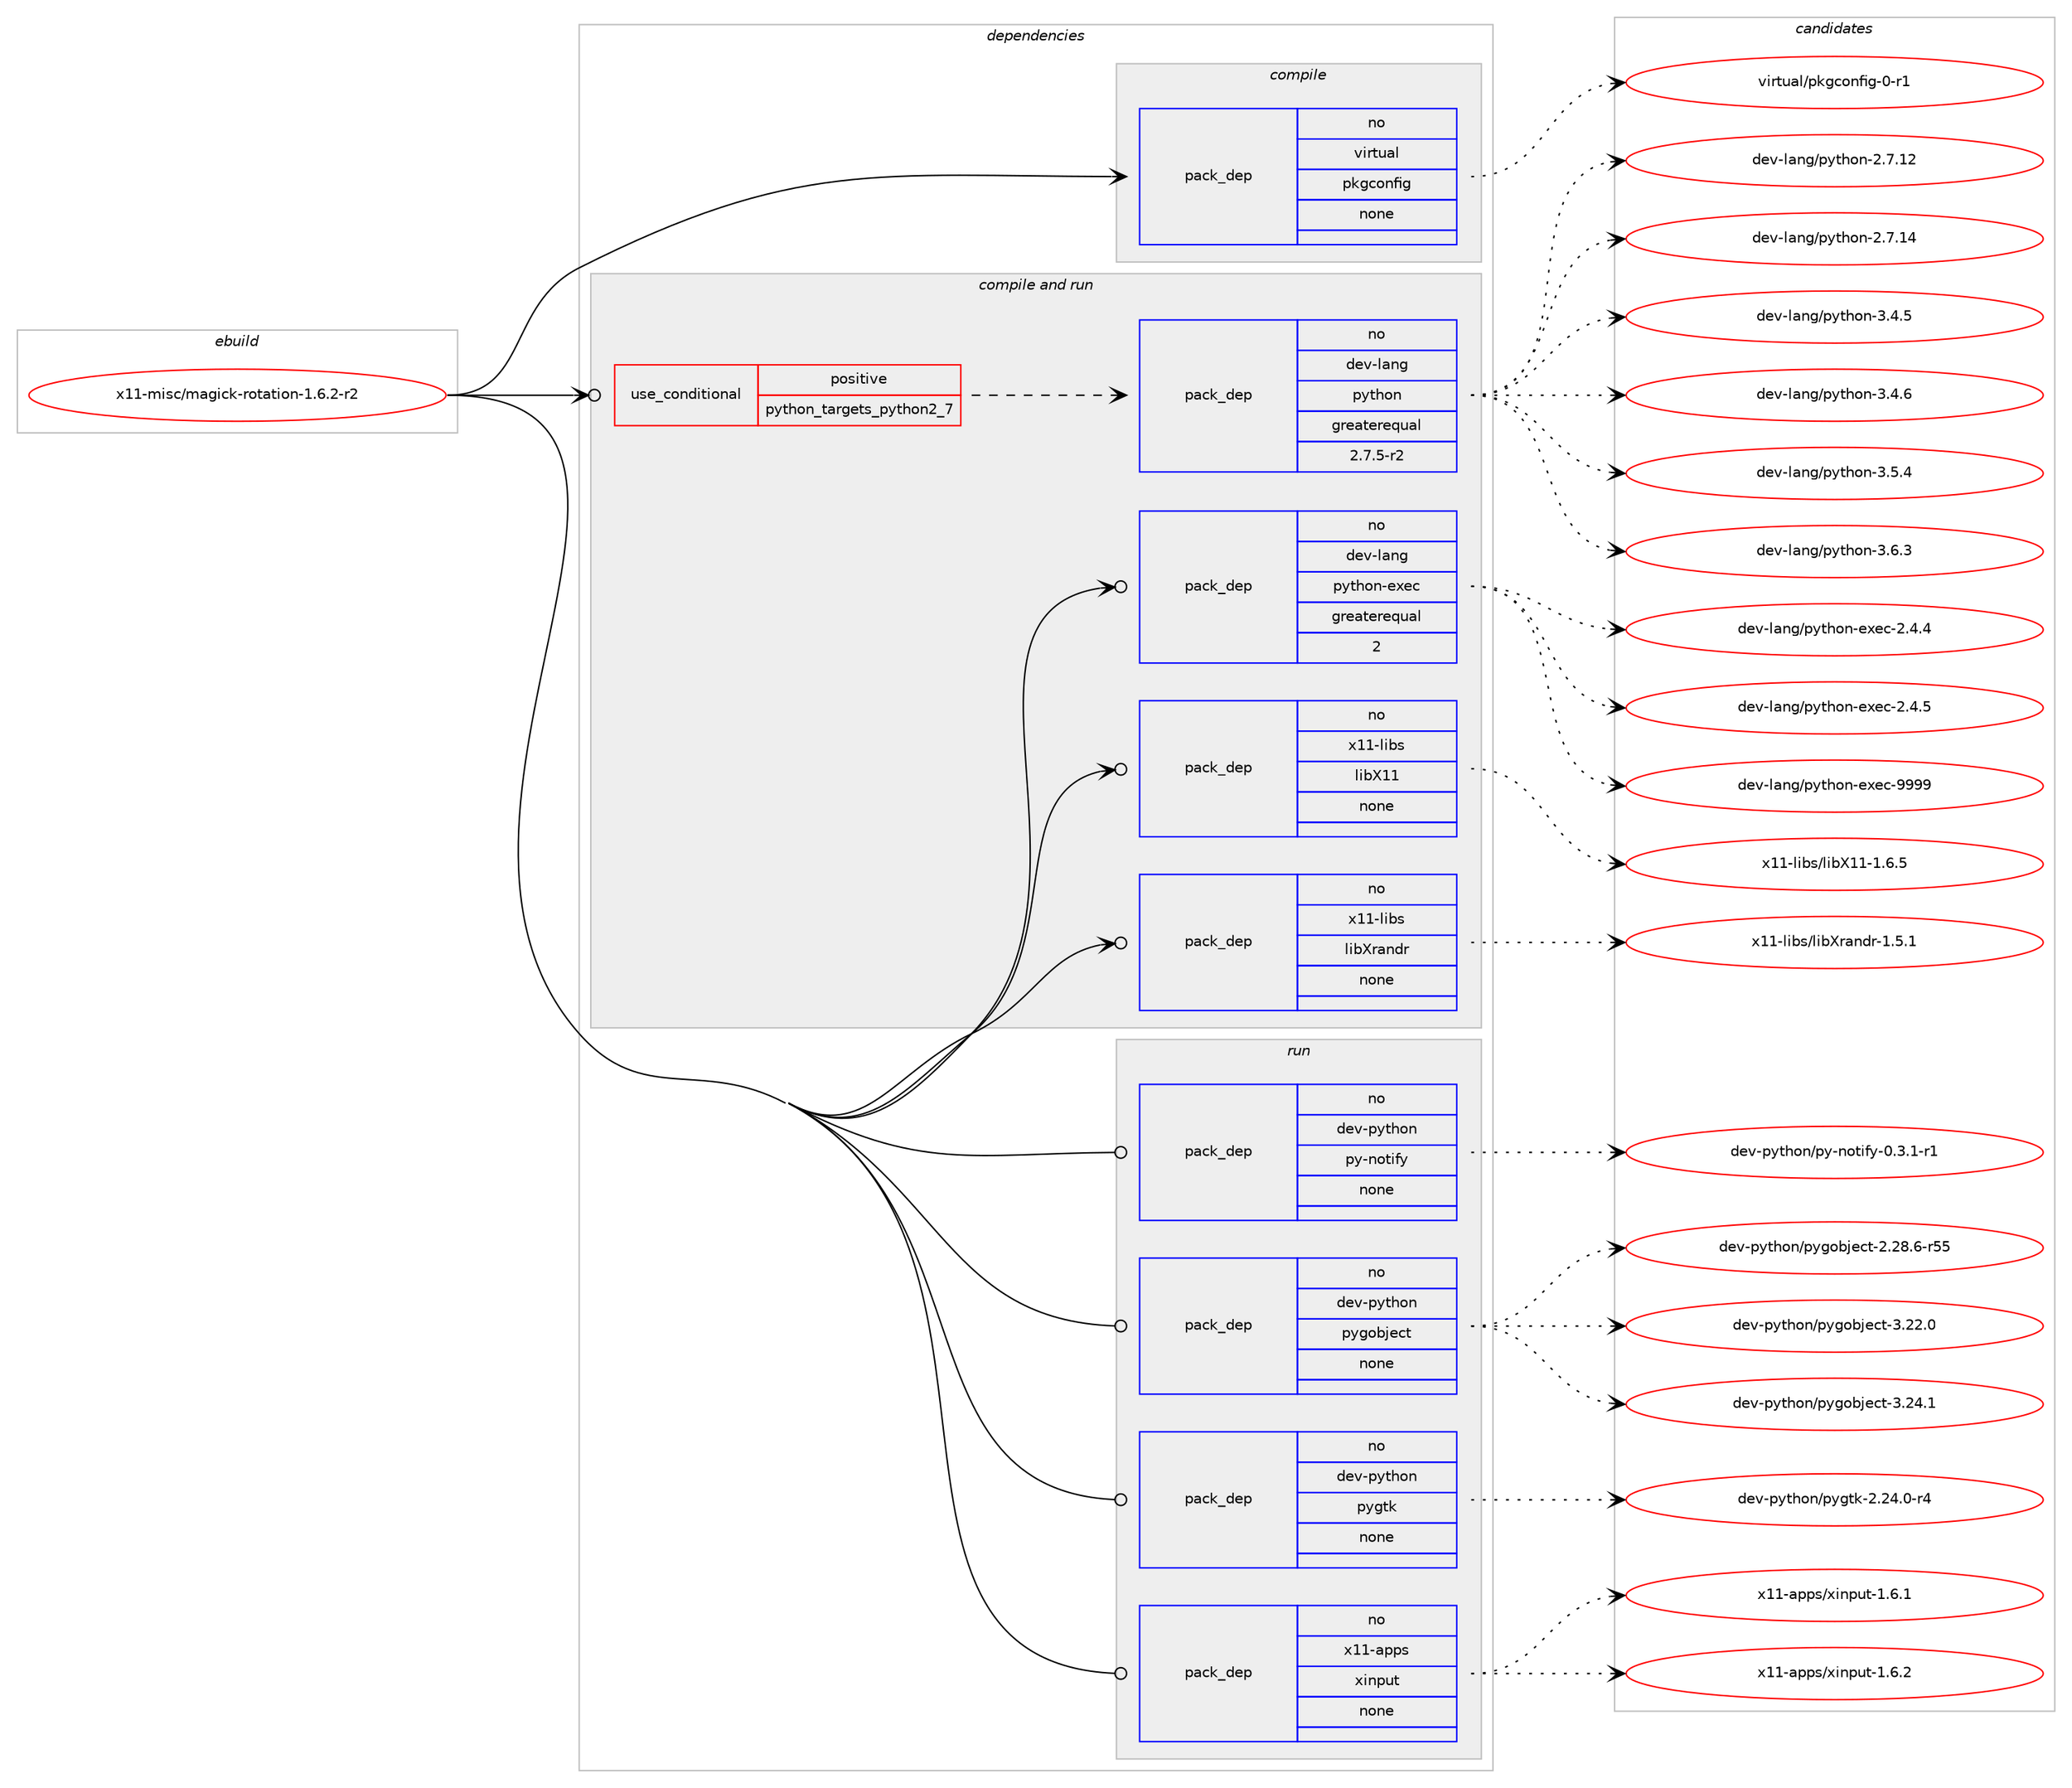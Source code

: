 digraph prolog {

# *************
# Graph options
# *************

newrank=true;
concentrate=true;
compound=true;
graph [rankdir=LR,fontname=Helvetica,fontsize=10,ranksep=1.5];#, ranksep=2.5, nodesep=0.2];
edge  [arrowhead=vee];
node  [fontname=Helvetica,fontsize=10];

# **********
# The ebuild
# **********

subgraph cluster_leftcol {
color=gray;
rank=same;
label=<<i>ebuild</i>>;
id [label="x11-misc/magick-rotation-1.6.2-r2", color=red, width=4, href="../x11-misc/magick-rotation-1.6.2-r2.svg"];
}

# ****************
# The dependencies
# ****************

subgraph cluster_midcol {
color=gray;
label=<<i>dependencies</i>>;
subgraph cluster_compile {
fillcolor="#eeeeee";
style=filled;
label=<<i>compile</i>>;
subgraph pack389917 {
dependency522898 [label=<<TABLE BORDER="0" CELLBORDER="1" CELLSPACING="0" CELLPADDING="4" WIDTH="220"><TR><TD ROWSPAN="6" CELLPADDING="30">pack_dep</TD></TR><TR><TD WIDTH="110">no</TD></TR><TR><TD>virtual</TD></TR><TR><TD>pkgconfig</TD></TR><TR><TD>none</TD></TR><TR><TD></TD></TR></TABLE>>, shape=none, color=blue];
}
id:e -> dependency522898:w [weight=20,style="solid",arrowhead="vee"];
}
subgraph cluster_compileandrun {
fillcolor="#eeeeee";
style=filled;
label=<<i>compile and run</i>>;
subgraph cond123166 {
dependency522899 [label=<<TABLE BORDER="0" CELLBORDER="1" CELLSPACING="0" CELLPADDING="4"><TR><TD ROWSPAN="3" CELLPADDING="10">use_conditional</TD></TR><TR><TD>positive</TD></TR><TR><TD>python_targets_python2_7</TD></TR></TABLE>>, shape=none, color=red];
subgraph pack389918 {
dependency522900 [label=<<TABLE BORDER="0" CELLBORDER="1" CELLSPACING="0" CELLPADDING="4" WIDTH="220"><TR><TD ROWSPAN="6" CELLPADDING="30">pack_dep</TD></TR><TR><TD WIDTH="110">no</TD></TR><TR><TD>dev-lang</TD></TR><TR><TD>python</TD></TR><TR><TD>greaterequal</TD></TR><TR><TD>2.7.5-r2</TD></TR></TABLE>>, shape=none, color=blue];
}
dependency522899:e -> dependency522900:w [weight=20,style="dashed",arrowhead="vee"];
}
id:e -> dependency522899:w [weight=20,style="solid",arrowhead="odotvee"];
subgraph pack389919 {
dependency522901 [label=<<TABLE BORDER="0" CELLBORDER="1" CELLSPACING="0" CELLPADDING="4" WIDTH="220"><TR><TD ROWSPAN="6" CELLPADDING="30">pack_dep</TD></TR><TR><TD WIDTH="110">no</TD></TR><TR><TD>dev-lang</TD></TR><TR><TD>python-exec</TD></TR><TR><TD>greaterequal</TD></TR><TR><TD>2</TD></TR></TABLE>>, shape=none, color=blue];
}
id:e -> dependency522901:w [weight=20,style="solid",arrowhead="odotvee"];
subgraph pack389920 {
dependency522902 [label=<<TABLE BORDER="0" CELLBORDER="1" CELLSPACING="0" CELLPADDING="4" WIDTH="220"><TR><TD ROWSPAN="6" CELLPADDING="30">pack_dep</TD></TR><TR><TD WIDTH="110">no</TD></TR><TR><TD>x11-libs</TD></TR><TR><TD>libX11</TD></TR><TR><TD>none</TD></TR><TR><TD></TD></TR></TABLE>>, shape=none, color=blue];
}
id:e -> dependency522902:w [weight=20,style="solid",arrowhead="odotvee"];
subgraph pack389921 {
dependency522903 [label=<<TABLE BORDER="0" CELLBORDER="1" CELLSPACING="0" CELLPADDING="4" WIDTH="220"><TR><TD ROWSPAN="6" CELLPADDING="30">pack_dep</TD></TR><TR><TD WIDTH="110">no</TD></TR><TR><TD>x11-libs</TD></TR><TR><TD>libXrandr</TD></TR><TR><TD>none</TD></TR><TR><TD></TD></TR></TABLE>>, shape=none, color=blue];
}
id:e -> dependency522903:w [weight=20,style="solid",arrowhead="odotvee"];
}
subgraph cluster_run {
fillcolor="#eeeeee";
style=filled;
label=<<i>run</i>>;
subgraph pack389922 {
dependency522904 [label=<<TABLE BORDER="0" CELLBORDER="1" CELLSPACING="0" CELLPADDING="4" WIDTH="220"><TR><TD ROWSPAN="6" CELLPADDING="30">pack_dep</TD></TR><TR><TD WIDTH="110">no</TD></TR><TR><TD>dev-python</TD></TR><TR><TD>py-notify</TD></TR><TR><TD>none</TD></TR><TR><TD></TD></TR></TABLE>>, shape=none, color=blue];
}
id:e -> dependency522904:w [weight=20,style="solid",arrowhead="odot"];
subgraph pack389923 {
dependency522905 [label=<<TABLE BORDER="0" CELLBORDER="1" CELLSPACING="0" CELLPADDING="4" WIDTH="220"><TR><TD ROWSPAN="6" CELLPADDING="30">pack_dep</TD></TR><TR><TD WIDTH="110">no</TD></TR><TR><TD>dev-python</TD></TR><TR><TD>pygobject</TD></TR><TR><TD>none</TD></TR><TR><TD></TD></TR></TABLE>>, shape=none, color=blue];
}
id:e -> dependency522905:w [weight=20,style="solid",arrowhead="odot"];
subgraph pack389924 {
dependency522906 [label=<<TABLE BORDER="0" CELLBORDER="1" CELLSPACING="0" CELLPADDING="4" WIDTH="220"><TR><TD ROWSPAN="6" CELLPADDING="30">pack_dep</TD></TR><TR><TD WIDTH="110">no</TD></TR><TR><TD>dev-python</TD></TR><TR><TD>pygtk</TD></TR><TR><TD>none</TD></TR><TR><TD></TD></TR></TABLE>>, shape=none, color=blue];
}
id:e -> dependency522906:w [weight=20,style="solid",arrowhead="odot"];
subgraph pack389925 {
dependency522907 [label=<<TABLE BORDER="0" CELLBORDER="1" CELLSPACING="0" CELLPADDING="4" WIDTH="220"><TR><TD ROWSPAN="6" CELLPADDING="30">pack_dep</TD></TR><TR><TD WIDTH="110">no</TD></TR><TR><TD>x11-apps</TD></TR><TR><TD>xinput</TD></TR><TR><TD>none</TD></TR><TR><TD></TD></TR></TABLE>>, shape=none, color=blue];
}
id:e -> dependency522907:w [weight=20,style="solid",arrowhead="odot"];
}
}

# **************
# The candidates
# **************

subgraph cluster_choices {
rank=same;
color=gray;
label=<<i>candidates</i>>;

subgraph choice389917 {
color=black;
nodesep=1;
choice11810511411611797108471121071039911111010210510345484511449 [label="virtual/pkgconfig-0-r1", color=red, width=4,href="../virtual/pkgconfig-0-r1.svg"];
dependency522898:e -> choice11810511411611797108471121071039911111010210510345484511449:w [style=dotted,weight="100"];
}
subgraph choice389918 {
color=black;
nodesep=1;
choice10010111845108971101034711212111610411111045504655464950 [label="dev-lang/python-2.7.12", color=red, width=4,href="../dev-lang/python-2.7.12.svg"];
choice10010111845108971101034711212111610411111045504655464952 [label="dev-lang/python-2.7.14", color=red, width=4,href="../dev-lang/python-2.7.14.svg"];
choice100101118451089711010347112121116104111110455146524653 [label="dev-lang/python-3.4.5", color=red, width=4,href="../dev-lang/python-3.4.5.svg"];
choice100101118451089711010347112121116104111110455146524654 [label="dev-lang/python-3.4.6", color=red, width=4,href="../dev-lang/python-3.4.6.svg"];
choice100101118451089711010347112121116104111110455146534652 [label="dev-lang/python-3.5.4", color=red, width=4,href="../dev-lang/python-3.5.4.svg"];
choice100101118451089711010347112121116104111110455146544651 [label="dev-lang/python-3.6.3", color=red, width=4,href="../dev-lang/python-3.6.3.svg"];
dependency522900:e -> choice10010111845108971101034711212111610411111045504655464950:w [style=dotted,weight="100"];
dependency522900:e -> choice10010111845108971101034711212111610411111045504655464952:w [style=dotted,weight="100"];
dependency522900:e -> choice100101118451089711010347112121116104111110455146524653:w [style=dotted,weight="100"];
dependency522900:e -> choice100101118451089711010347112121116104111110455146524654:w [style=dotted,weight="100"];
dependency522900:e -> choice100101118451089711010347112121116104111110455146534652:w [style=dotted,weight="100"];
dependency522900:e -> choice100101118451089711010347112121116104111110455146544651:w [style=dotted,weight="100"];
}
subgraph choice389919 {
color=black;
nodesep=1;
choice1001011184510897110103471121211161041111104510112010199455046524652 [label="dev-lang/python-exec-2.4.4", color=red, width=4,href="../dev-lang/python-exec-2.4.4.svg"];
choice1001011184510897110103471121211161041111104510112010199455046524653 [label="dev-lang/python-exec-2.4.5", color=red, width=4,href="../dev-lang/python-exec-2.4.5.svg"];
choice10010111845108971101034711212111610411111045101120101994557575757 [label="dev-lang/python-exec-9999", color=red, width=4,href="../dev-lang/python-exec-9999.svg"];
dependency522901:e -> choice1001011184510897110103471121211161041111104510112010199455046524652:w [style=dotted,weight="100"];
dependency522901:e -> choice1001011184510897110103471121211161041111104510112010199455046524653:w [style=dotted,weight="100"];
dependency522901:e -> choice10010111845108971101034711212111610411111045101120101994557575757:w [style=dotted,weight="100"];
}
subgraph choice389920 {
color=black;
nodesep=1;
choice120494945108105981154710810598884949454946544653 [label="x11-libs/libX11-1.6.5", color=red, width=4,href="../x11-libs/libX11-1.6.5.svg"];
dependency522902:e -> choice120494945108105981154710810598884949454946544653:w [style=dotted,weight="100"];
}
subgraph choice389921 {
color=black;
nodesep=1;
choice1204949451081059811547108105988811497110100114454946534649 [label="x11-libs/libXrandr-1.5.1", color=red, width=4,href="../x11-libs/libXrandr-1.5.1.svg"];
dependency522903:e -> choice1204949451081059811547108105988811497110100114454946534649:w [style=dotted,weight="100"];
}
subgraph choice389922 {
color=black;
nodesep=1;
choice1001011184511212111610411111047112121451101111161051021214548465146494511449 [label="dev-python/py-notify-0.3.1-r1", color=red, width=4,href="../dev-python/py-notify-0.3.1-r1.svg"];
dependency522904:e -> choice1001011184511212111610411111047112121451101111161051021214548465146494511449:w [style=dotted,weight="100"];
}
subgraph choice389923 {
color=black;
nodesep=1;
choice1001011184511212111610411111047112121103111981061019911645504650564654451145353 [label="dev-python/pygobject-2.28.6-r55", color=red, width=4,href="../dev-python/pygobject-2.28.6-r55.svg"];
choice1001011184511212111610411111047112121103111981061019911645514650504648 [label="dev-python/pygobject-3.22.0", color=red, width=4,href="../dev-python/pygobject-3.22.0.svg"];
choice1001011184511212111610411111047112121103111981061019911645514650524649 [label="dev-python/pygobject-3.24.1", color=red, width=4,href="../dev-python/pygobject-3.24.1.svg"];
dependency522905:e -> choice1001011184511212111610411111047112121103111981061019911645504650564654451145353:w [style=dotted,weight="100"];
dependency522905:e -> choice1001011184511212111610411111047112121103111981061019911645514650504648:w [style=dotted,weight="100"];
dependency522905:e -> choice1001011184511212111610411111047112121103111981061019911645514650524649:w [style=dotted,weight="100"];
}
subgraph choice389924 {
color=black;
nodesep=1;
choice1001011184511212111610411111047112121103116107455046505246484511452 [label="dev-python/pygtk-2.24.0-r4", color=red, width=4,href="../dev-python/pygtk-2.24.0-r4.svg"];
dependency522906:e -> choice1001011184511212111610411111047112121103116107455046505246484511452:w [style=dotted,weight="100"];
}
subgraph choice389925 {
color=black;
nodesep=1;
choice1204949459711211211547120105110112117116454946544649 [label="x11-apps/xinput-1.6.1", color=red, width=4,href="../x11-apps/xinput-1.6.1.svg"];
choice1204949459711211211547120105110112117116454946544650 [label="x11-apps/xinput-1.6.2", color=red, width=4,href="../x11-apps/xinput-1.6.2.svg"];
dependency522907:e -> choice1204949459711211211547120105110112117116454946544649:w [style=dotted,weight="100"];
dependency522907:e -> choice1204949459711211211547120105110112117116454946544650:w [style=dotted,weight="100"];
}
}

}
